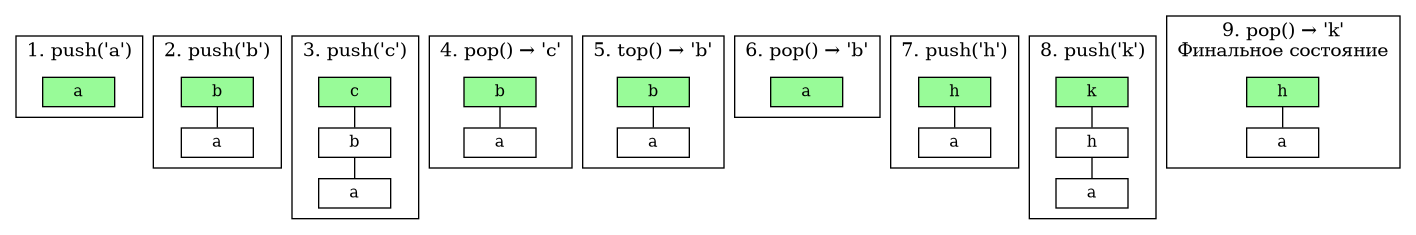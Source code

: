 @startdot
digraph G {
    rankdir=TB;
    graph [nodesep=0.05, ranksep=0.05];
    node [shape=box, height=0.3, fixedsize=false, fontsize=12];
    edge [len=0.1];
    
    subgraph cluster_1 {
        label="1. push('a')"
        s1 [style=filled, fillcolor="#98FB98", label="a"];
    }
    
    subgraph cluster_2 {
        label="2. push('b')"
        s2_b [style=filled, fillcolor="#98FB98", label="b"];
        s2_a [style=filled, fillcolor="white", label="a"];
        s2_b -> s2_a [dir=none];
    }
    
    subgraph cluster_3 {
        label="3. push('c')"
        s3_c [style=filled, fillcolor="#98FB98", label="c"];
        s3_b [style=filled, fillcolor="white", label="b"];
        s3_a [style=filled, fillcolor="white", label="a"];
        s3_c -> s3_b -> s3_a [dir=none];
    }
    
    subgraph cluster_4 {
        label="4. pop() → 'c'"
        s4_b [style=filled, fillcolor="#98FB98", label="b"];
        s4_a [style=filled, fillcolor="white", label="a"];
        s4_b -> s4_a [dir=none];
    }
    
    subgraph cluster_5 {
        label="5. top() → 'b'"
        s5_b [style=filled, fillcolor="#98FB98", label="b"];
        s5_a [style=filled, fillcolor="white", label="a"];
        s5_b -> s5_a [dir=none];
    }
    
    subgraph cluster_6 {
        label="6. pop() → 'b'"
        s6_a [style=filled, fillcolor="#98FB98", label="a"];
    }
    
    subgraph cluster_7 {
        label="7. push('h')"
        s7_h [style=filled, fillcolor="#98FB98", label="h"];
        s7_a [style=filled, fillcolor="white", label="a"];
        s7_h -> s7_a [dir=none];
    }
    
    subgraph cluster_8 {
        label="8. push('k')"
        s8_k [style=filled, fillcolor="#98FB98", label="k"];
        s8_h [style=filled, fillcolor="white", label="h"];
        s8_a [style=filled, fillcolor="white", label="a"];
        s8_k -> s8_h -> s8_a [dir=none];
    }
    
    subgraph cluster_9 {
        label="9. pop() → 'k'\nФинальное состояние"
        s9_h [style=filled, fillcolor="#98FB98", label="h"];
        s9_a [style=filled, fillcolor="white", label="a"];
        s9_h -> s9_a [dir=none];
    }
}
@enddot
